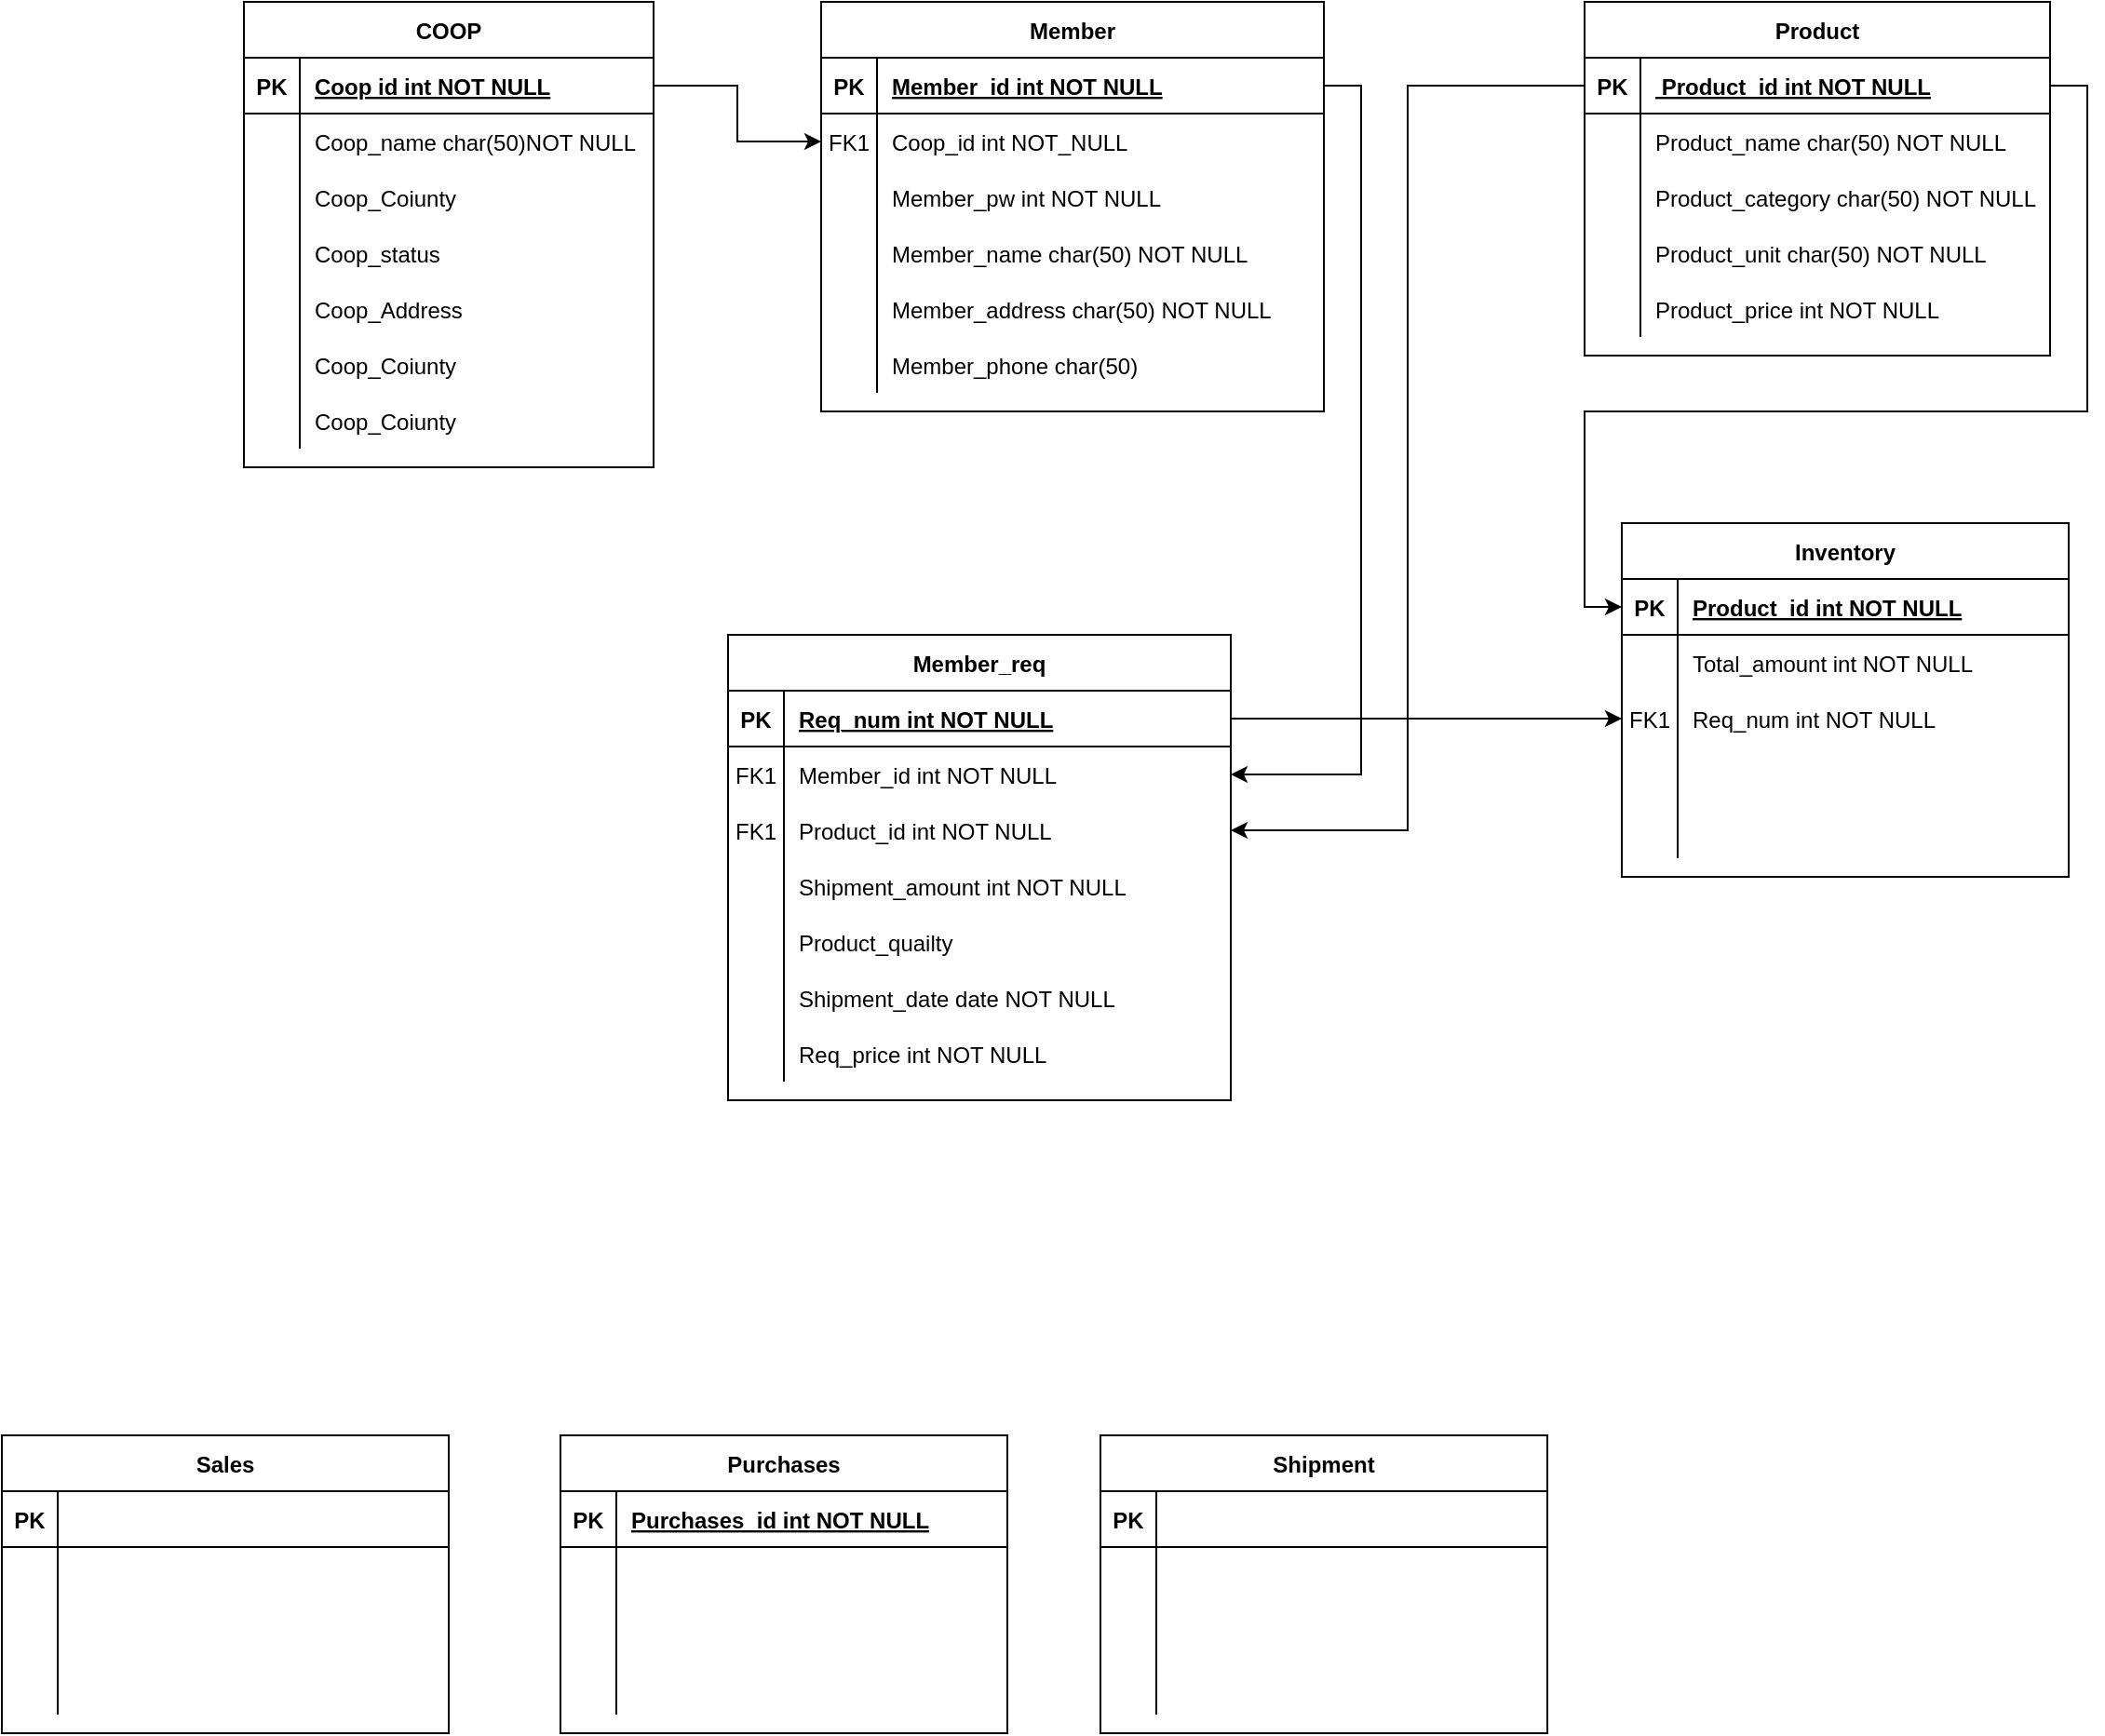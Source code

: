 <mxfile version="20.3.0" type="device"><diagram id="R2lEEEUBdFMjLlhIrx00" name="Page-1"><mxGraphModel dx="1185" dy="721" grid="1" gridSize="10" guides="1" tooltips="1" connect="1" arrows="1" fold="1" page="1" pageScale="1" pageWidth="850" pageHeight="1100" math="0" shadow="0" extFonts="Permanent Marker^https://fonts.googleapis.com/css?family=Permanent+Marker"><root><mxCell id="0"/><mxCell id="1" parent="0"/><mxCell id="HVKT2a--GpugZ_XZdAyl-28" value="COOP" style="shape=table;startSize=30;container=1;collapsible=1;childLayout=tableLayout;fixedRows=1;rowLines=0;fontStyle=1;align=center;resizeLast=1;" parent="1" vertex="1"><mxGeometry x="140" y="20" width="220" height="250" as="geometry"/></mxCell><mxCell id="HVKT2a--GpugZ_XZdAyl-29" value="" style="shape=tableRow;horizontal=0;startSize=0;swimlaneHead=0;swimlaneBody=0;fillColor=none;collapsible=0;dropTarget=0;points=[[0,0.5],[1,0.5]];portConstraint=eastwest;top=0;left=0;right=0;bottom=1;" parent="HVKT2a--GpugZ_XZdAyl-28" vertex="1"><mxGeometry y="30" width="220" height="30" as="geometry"/></mxCell><mxCell id="HVKT2a--GpugZ_XZdAyl-30" value="PK" style="shape=partialRectangle;connectable=0;fillColor=none;top=0;left=0;bottom=0;right=0;fontStyle=1;overflow=hidden;" parent="HVKT2a--GpugZ_XZdAyl-29" vertex="1"><mxGeometry width="30" height="30" as="geometry"><mxRectangle width="30" height="30" as="alternateBounds"/></mxGeometry></mxCell><mxCell id="HVKT2a--GpugZ_XZdAyl-31" value="Coop id int NOT NULL" style="shape=partialRectangle;connectable=0;fillColor=none;top=0;left=0;bottom=0;right=0;align=left;spacingLeft=6;fontStyle=5;overflow=hidden;" parent="HVKT2a--GpugZ_XZdAyl-29" vertex="1"><mxGeometry x="30" width="190" height="30" as="geometry"><mxRectangle width="190" height="30" as="alternateBounds"/></mxGeometry></mxCell><mxCell id="HVKT2a--GpugZ_XZdAyl-32" value="" style="shape=tableRow;horizontal=0;startSize=0;swimlaneHead=0;swimlaneBody=0;fillColor=none;collapsible=0;dropTarget=0;points=[[0,0.5],[1,0.5]];portConstraint=eastwest;top=0;left=0;right=0;bottom=0;" parent="HVKT2a--GpugZ_XZdAyl-28" vertex="1"><mxGeometry y="60" width="220" height="30" as="geometry"/></mxCell><mxCell id="HVKT2a--GpugZ_XZdAyl-33" value="" style="shape=partialRectangle;connectable=0;fillColor=none;top=0;left=0;bottom=0;right=0;editable=1;overflow=hidden;" parent="HVKT2a--GpugZ_XZdAyl-32" vertex="1"><mxGeometry width="30" height="30" as="geometry"><mxRectangle width="30" height="30" as="alternateBounds"/></mxGeometry></mxCell><mxCell id="HVKT2a--GpugZ_XZdAyl-34" value="Coop_name char(50)NOT NULL" style="shape=partialRectangle;connectable=0;fillColor=none;top=0;left=0;bottom=0;right=0;align=left;spacingLeft=6;overflow=hidden;" parent="HVKT2a--GpugZ_XZdAyl-32" vertex="1"><mxGeometry x="30" width="190" height="30" as="geometry"><mxRectangle width="190" height="30" as="alternateBounds"/></mxGeometry></mxCell><mxCell id="Pwv_jOhT5lVCDcxsPLeH-71" value="" style="shape=tableRow;horizontal=0;startSize=0;swimlaneHead=0;swimlaneBody=0;fillColor=none;collapsible=0;dropTarget=0;points=[[0,0.5],[1,0.5]];portConstraint=eastwest;top=0;left=0;right=0;bottom=0;" parent="HVKT2a--GpugZ_XZdAyl-28" vertex="1"><mxGeometry y="90" width="220" height="30" as="geometry"/></mxCell><mxCell id="Pwv_jOhT5lVCDcxsPLeH-72" value="" style="shape=partialRectangle;connectable=0;fillColor=none;top=0;left=0;bottom=0;right=0;editable=1;overflow=hidden;" parent="Pwv_jOhT5lVCDcxsPLeH-71" vertex="1"><mxGeometry width="30" height="30" as="geometry"><mxRectangle width="30" height="30" as="alternateBounds"/></mxGeometry></mxCell><mxCell id="Pwv_jOhT5lVCDcxsPLeH-73" value="Coop_Coiunty" style="shape=partialRectangle;connectable=0;fillColor=none;top=0;left=0;bottom=0;right=0;align=left;spacingLeft=6;overflow=hidden;" parent="Pwv_jOhT5lVCDcxsPLeH-71" vertex="1"><mxGeometry x="30" width="190" height="30" as="geometry"><mxRectangle width="190" height="30" as="alternateBounds"/></mxGeometry></mxCell><mxCell id="Pwv_jOhT5lVCDcxsPLeH-68" value="" style="shape=tableRow;horizontal=0;startSize=0;swimlaneHead=0;swimlaneBody=0;fillColor=none;collapsible=0;dropTarget=0;points=[[0,0.5],[1,0.5]];portConstraint=eastwest;top=0;left=0;right=0;bottom=0;" parent="HVKT2a--GpugZ_XZdAyl-28" vertex="1"><mxGeometry y="120" width="220" height="30" as="geometry"/></mxCell><mxCell id="Pwv_jOhT5lVCDcxsPLeH-69" value="" style="shape=partialRectangle;connectable=0;fillColor=none;top=0;left=0;bottom=0;right=0;editable=1;overflow=hidden;" parent="Pwv_jOhT5lVCDcxsPLeH-68" vertex="1"><mxGeometry width="30" height="30" as="geometry"><mxRectangle width="30" height="30" as="alternateBounds"/></mxGeometry></mxCell><mxCell id="Pwv_jOhT5lVCDcxsPLeH-70" value="Coop_status" style="shape=partialRectangle;connectable=0;fillColor=none;top=0;left=0;bottom=0;right=0;align=left;spacingLeft=6;overflow=hidden;" parent="Pwv_jOhT5lVCDcxsPLeH-68" vertex="1"><mxGeometry x="30" width="190" height="30" as="geometry"><mxRectangle width="190" height="30" as="alternateBounds"/></mxGeometry></mxCell><mxCell id="Pwv_jOhT5lVCDcxsPLeH-65" value="" style="shape=tableRow;horizontal=0;startSize=0;swimlaneHead=0;swimlaneBody=0;fillColor=none;collapsible=0;dropTarget=0;points=[[0,0.5],[1,0.5]];portConstraint=eastwest;top=0;left=0;right=0;bottom=0;" parent="HVKT2a--GpugZ_XZdAyl-28" vertex="1"><mxGeometry y="150" width="220" height="30" as="geometry"/></mxCell><mxCell id="Pwv_jOhT5lVCDcxsPLeH-66" value="" style="shape=partialRectangle;connectable=0;fillColor=none;top=0;left=0;bottom=0;right=0;editable=1;overflow=hidden;" parent="Pwv_jOhT5lVCDcxsPLeH-65" vertex="1"><mxGeometry width="30" height="30" as="geometry"><mxRectangle width="30" height="30" as="alternateBounds"/></mxGeometry></mxCell><mxCell id="Pwv_jOhT5lVCDcxsPLeH-67" value="Coop_Address" style="shape=partialRectangle;connectable=0;fillColor=none;top=0;left=0;bottom=0;right=0;align=left;spacingLeft=6;overflow=hidden;" parent="Pwv_jOhT5lVCDcxsPLeH-65" vertex="1"><mxGeometry x="30" width="190" height="30" as="geometry"><mxRectangle width="190" height="30" as="alternateBounds"/></mxGeometry></mxCell><mxCell id="Pwv_jOhT5lVCDcxsPLeH-62" value="" style="shape=tableRow;horizontal=0;startSize=0;swimlaneHead=0;swimlaneBody=0;fillColor=none;collapsible=0;dropTarget=0;points=[[0,0.5],[1,0.5]];portConstraint=eastwest;top=0;left=0;right=0;bottom=0;" parent="HVKT2a--GpugZ_XZdAyl-28" vertex="1"><mxGeometry y="180" width="220" height="30" as="geometry"/></mxCell><mxCell id="Pwv_jOhT5lVCDcxsPLeH-63" value="" style="shape=partialRectangle;connectable=0;fillColor=none;top=0;left=0;bottom=0;right=0;editable=1;overflow=hidden;" parent="Pwv_jOhT5lVCDcxsPLeH-62" vertex="1"><mxGeometry width="30" height="30" as="geometry"><mxRectangle width="30" height="30" as="alternateBounds"/></mxGeometry></mxCell><mxCell id="Pwv_jOhT5lVCDcxsPLeH-64" value="Coop_Coiunty" style="shape=partialRectangle;connectable=0;fillColor=none;top=0;left=0;bottom=0;right=0;align=left;spacingLeft=6;overflow=hidden;" parent="Pwv_jOhT5lVCDcxsPLeH-62" vertex="1"><mxGeometry x="30" width="190" height="30" as="geometry"><mxRectangle width="190" height="30" as="alternateBounds"/></mxGeometry></mxCell><mxCell id="HVKT2a--GpugZ_XZdAyl-38" value="" style="shape=tableRow;horizontal=0;startSize=0;swimlaneHead=0;swimlaneBody=0;fillColor=none;collapsible=0;dropTarget=0;points=[[0,0.5],[1,0.5]];portConstraint=eastwest;top=0;left=0;right=0;bottom=0;" parent="HVKT2a--GpugZ_XZdAyl-28" vertex="1"><mxGeometry y="210" width="220" height="30" as="geometry"/></mxCell><mxCell id="HVKT2a--GpugZ_XZdAyl-39" value="" style="shape=partialRectangle;connectable=0;fillColor=none;top=0;left=0;bottom=0;right=0;editable=1;overflow=hidden;" parent="HVKT2a--GpugZ_XZdAyl-38" vertex="1"><mxGeometry width="30" height="30" as="geometry"><mxRectangle width="30" height="30" as="alternateBounds"/></mxGeometry></mxCell><mxCell id="HVKT2a--GpugZ_XZdAyl-40" value="Coop_Coiunty" style="shape=partialRectangle;connectable=0;fillColor=none;top=0;left=0;bottom=0;right=0;align=left;spacingLeft=6;overflow=hidden;" parent="HVKT2a--GpugZ_XZdAyl-38" vertex="1"><mxGeometry x="30" width="190" height="30" as="geometry"><mxRectangle width="190" height="30" as="alternateBounds"/></mxGeometry></mxCell><mxCell id="HVKT2a--GpugZ_XZdAyl-91" value="Member" style="shape=table;startSize=30;container=1;collapsible=1;childLayout=tableLayout;fixedRows=1;rowLines=0;fontStyle=1;align=center;resizeLast=1;" parent="1" vertex="1"><mxGeometry x="450" y="20" width="270" height="220.0" as="geometry"/></mxCell><mxCell id="HVKT2a--GpugZ_XZdAyl-92" value="" style="shape=tableRow;horizontal=0;startSize=0;swimlaneHead=0;swimlaneBody=0;fillColor=none;collapsible=0;dropTarget=0;points=[[0,0.5],[1,0.5]];portConstraint=eastwest;top=0;left=0;right=0;bottom=1;" parent="HVKT2a--GpugZ_XZdAyl-91" vertex="1"><mxGeometry y="30" width="270" height="30" as="geometry"/></mxCell><mxCell id="HVKT2a--GpugZ_XZdAyl-93" value="PK" style="shape=partialRectangle;connectable=0;fillColor=none;top=0;left=0;bottom=0;right=0;fontStyle=1;overflow=hidden;" parent="HVKT2a--GpugZ_XZdAyl-92" vertex="1"><mxGeometry width="30" height="30" as="geometry"><mxRectangle width="30" height="30" as="alternateBounds"/></mxGeometry></mxCell><mxCell id="HVKT2a--GpugZ_XZdAyl-94" value="Member_id int NOT NULL" style="shape=partialRectangle;connectable=0;fillColor=none;top=0;left=0;bottom=0;right=0;align=left;spacingLeft=6;fontStyle=5;overflow=hidden;" parent="HVKT2a--GpugZ_XZdAyl-92" vertex="1"><mxGeometry x="30" width="240" height="30" as="geometry"><mxRectangle width="240" height="30" as="alternateBounds"/></mxGeometry></mxCell><mxCell id="HVKT2a--GpugZ_XZdAyl-95" value="" style="shape=tableRow;horizontal=0;startSize=0;swimlaneHead=0;swimlaneBody=0;fillColor=none;collapsible=0;dropTarget=0;points=[[0,0.5],[1,0.5]];portConstraint=eastwest;top=0;left=0;right=0;bottom=0;" parent="HVKT2a--GpugZ_XZdAyl-91" vertex="1"><mxGeometry y="60" width="270" height="30" as="geometry"/></mxCell><mxCell id="HVKT2a--GpugZ_XZdAyl-96" value="FK1" style="shape=partialRectangle;connectable=0;fillColor=none;top=0;left=0;bottom=0;right=0;editable=1;overflow=hidden;" parent="HVKT2a--GpugZ_XZdAyl-95" vertex="1"><mxGeometry width="30" height="30" as="geometry"><mxRectangle width="30" height="30" as="alternateBounds"/></mxGeometry></mxCell><mxCell id="HVKT2a--GpugZ_XZdAyl-97" value="Coop_id int NOT_NULL" style="shape=partialRectangle;connectable=0;fillColor=none;top=0;left=0;bottom=0;right=0;align=left;spacingLeft=6;overflow=hidden;" parent="HVKT2a--GpugZ_XZdAyl-95" vertex="1"><mxGeometry x="30" width="240" height="30" as="geometry"><mxRectangle width="240" height="30" as="alternateBounds"/></mxGeometry></mxCell><mxCell id="HVKT2a--GpugZ_XZdAyl-98" value="" style="shape=tableRow;horizontal=0;startSize=0;swimlaneHead=0;swimlaneBody=0;fillColor=none;collapsible=0;dropTarget=0;points=[[0,0.5],[1,0.5]];portConstraint=eastwest;top=0;left=0;right=0;bottom=0;" parent="HVKT2a--GpugZ_XZdAyl-91" vertex="1"><mxGeometry y="90" width="270" height="30" as="geometry"/></mxCell><mxCell id="HVKT2a--GpugZ_XZdAyl-99" value="" style="shape=partialRectangle;connectable=0;fillColor=none;top=0;left=0;bottom=0;right=0;editable=1;overflow=hidden;" parent="HVKT2a--GpugZ_XZdAyl-98" vertex="1"><mxGeometry width="30" height="30" as="geometry"><mxRectangle width="30" height="30" as="alternateBounds"/></mxGeometry></mxCell><mxCell id="HVKT2a--GpugZ_XZdAyl-100" value="Member_pw int NOT NULL" style="shape=partialRectangle;connectable=0;fillColor=none;top=0;left=0;bottom=0;right=0;align=left;spacingLeft=6;overflow=hidden;" parent="HVKT2a--GpugZ_XZdAyl-98" vertex="1"><mxGeometry x="30" width="240" height="30" as="geometry"><mxRectangle width="240" height="30" as="alternateBounds"/></mxGeometry></mxCell><mxCell id="HVKT2a--GpugZ_XZdAyl-101" value="" style="shape=tableRow;horizontal=0;startSize=0;swimlaneHead=0;swimlaneBody=0;fillColor=none;collapsible=0;dropTarget=0;points=[[0,0.5],[1,0.5]];portConstraint=eastwest;top=0;left=0;right=0;bottom=0;" parent="HVKT2a--GpugZ_XZdAyl-91" vertex="1"><mxGeometry y="120" width="270" height="30" as="geometry"/></mxCell><mxCell id="HVKT2a--GpugZ_XZdAyl-102" value="" style="shape=partialRectangle;connectable=0;fillColor=none;top=0;left=0;bottom=0;right=0;editable=1;overflow=hidden;" parent="HVKT2a--GpugZ_XZdAyl-101" vertex="1"><mxGeometry width="30" height="30" as="geometry"><mxRectangle width="30" height="30" as="alternateBounds"/></mxGeometry></mxCell><mxCell id="HVKT2a--GpugZ_XZdAyl-103" value="Member_name char(50) NOT NULL" style="shape=partialRectangle;connectable=0;fillColor=none;top=0;left=0;bottom=0;right=0;align=left;spacingLeft=6;overflow=hidden;" parent="HVKT2a--GpugZ_XZdAyl-101" vertex="1"><mxGeometry x="30" width="240" height="30" as="geometry"><mxRectangle width="240" height="30" as="alternateBounds"/></mxGeometry></mxCell><mxCell id="vwt5dpVAM3DhuRamdAih-31" value="" style="shape=tableRow;horizontal=0;startSize=0;swimlaneHead=0;swimlaneBody=0;fillColor=none;collapsible=0;dropTarget=0;points=[[0,0.5],[1,0.5]];portConstraint=eastwest;top=0;left=0;right=0;bottom=0;" vertex="1" parent="HVKT2a--GpugZ_XZdAyl-91"><mxGeometry y="150" width="270" height="30" as="geometry"/></mxCell><mxCell id="vwt5dpVAM3DhuRamdAih-32" value="" style="shape=partialRectangle;connectable=0;fillColor=none;top=0;left=0;bottom=0;right=0;editable=1;overflow=hidden;" vertex="1" parent="vwt5dpVAM3DhuRamdAih-31"><mxGeometry width="30" height="30" as="geometry"><mxRectangle width="30" height="30" as="alternateBounds"/></mxGeometry></mxCell><mxCell id="vwt5dpVAM3DhuRamdAih-33" value="Member_address char(50) NOT NULL" style="shape=partialRectangle;connectable=0;fillColor=none;top=0;left=0;bottom=0;right=0;align=left;spacingLeft=6;overflow=hidden;" vertex="1" parent="vwt5dpVAM3DhuRamdAih-31"><mxGeometry x="30" width="240" height="30" as="geometry"><mxRectangle width="240" height="30" as="alternateBounds"/></mxGeometry></mxCell><mxCell id="vwt5dpVAM3DhuRamdAih-34" value="" style="shape=tableRow;horizontal=0;startSize=0;swimlaneHead=0;swimlaneBody=0;fillColor=none;collapsible=0;dropTarget=0;points=[[0,0.5],[1,0.5]];portConstraint=eastwest;top=0;left=0;right=0;bottom=0;" vertex="1" parent="HVKT2a--GpugZ_XZdAyl-91"><mxGeometry y="180" width="270" height="30" as="geometry"/></mxCell><mxCell id="vwt5dpVAM3DhuRamdAih-35" value="" style="shape=partialRectangle;connectable=0;fillColor=none;top=0;left=0;bottom=0;right=0;editable=1;overflow=hidden;" vertex="1" parent="vwt5dpVAM3DhuRamdAih-34"><mxGeometry width="30" height="30" as="geometry"><mxRectangle width="30" height="30" as="alternateBounds"/></mxGeometry></mxCell><mxCell id="vwt5dpVAM3DhuRamdAih-36" value="Member_phone char(50)" style="shape=partialRectangle;connectable=0;fillColor=none;top=0;left=0;bottom=0;right=0;align=left;spacingLeft=6;overflow=hidden;" vertex="1" parent="vwt5dpVAM3DhuRamdAih-34"><mxGeometry x="30" width="240" height="30" as="geometry"><mxRectangle width="240" height="30" as="alternateBounds"/></mxGeometry></mxCell><mxCell id="HVKT2a--GpugZ_XZdAyl-109" value="Inventory" style="shape=table;startSize=30;container=1;collapsible=1;childLayout=tableLayout;fixedRows=1;rowLines=0;fontStyle=1;align=center;resizeLast=1;" parent="1" vertex="1"><mxGeometry x="880" y="300" width="240" height="190" as="geometry"/></mxCell><mxCell id="HVKT2a--GpugZ_XZdAyl-110" value="" style="shape=tableRow;horizontal=0;startSize=0;swimlaneHead=0;swimlaneBody=0;fillColor=none;collapsible=0;dropTarget=0;points=[[0,0.5],[1,0.5]];portConstraint=eastwest;top=0;left=0;right=0;bottom=1;" parent="HVKT2a--GpugZ_XZdAyl-109" vertex="1"><mxGeometry y="30" width="240" height="30" as="geometry"/></mxCell><mxCell id="HVKT2a--GpugZ_XZdAyl-111" value="PK" style="shape=partialRectangle;connectable=0;fillColor=none;top=0;left=0;bottom=0;right=0;fontStyle=1;overflow=hidden;" parent="HVKT2a--GpugZ_XZdAyl-110" vertex="1"><mxGeometry width="30" height="30" as="geometry"><mxRectangle width="30" height="30" as="alternateBounds"/></mxGeometry></mxCell><mxCell id="HVKT2a--GpugZ_XZdAyl-112" value="Product_id int NOT NULL" style="shape=partialRectangle;connectable=0;fillColor=none;top=0;left=0;bottom=0;right=0;align=left;spacingLeft=6;fontStyle=5;overflow=hidden;" parent="HVKT2a--GpugZ_XZdAyl-110" vertex="1"><mxGeometry x="30" width="210" height="30" as="geometry"><mxRectangle width="210" height="30" as="alternateBounds"/></mxGeometry></mxCell><mxCell id="HVKT2a--GpugZ_XZdAyl-116" value="" style="shape=tableRow;horizontal=0;startSize=0;swimlaneHead=0;swimlaneBody=0;fillColor=none;collapsible=0;dropTarget=0;points=[[0,0.5],[1,0.5]];portConstraint=eastwest;top=0;left=0;right=0;bottom=0;" parent="HVKT2a--GpugZ_XZdAyl-109" vertex="1"><mxGeometry y="60" width="240" height="30" as="geometry"/></mxCell><mxCell id="HVKT2a--GpugZ_XZdAyl-117" value="" style="shape=partialRectangle;connectable=0;fillColor=none;top=0;left=0;bottom=0;right=0;editable=1;overflow=hidden;" parent="HVKT2a--GpugZ_XZdAyl-116" vertex="1"><mxGeometry width="30" height="30" as="geometry"><mxRectangle width="30" height="30" as="alternateBounds"/></mxGeometry></mxCell><mxCell id="HVKT2a--GpugZ_XZdAyl-118" value="Total_amount int NOT NULL" style="shape=partialRectangle;connectable=0;fillColor=none;top=0;left=0;bottom=0;right=0;align=left;spacingLeft=6;overflow=hidden;" parent="HVKT2a--GpugZ_XZdAyl-116" vertex="1"><mxGeometry x="30" width="210" height="30" as="geometry"><mxRectangle width="210" height="30" as="alternateBounds"/></mxGeometry></mxCell><mxCell id="HVKT2a--GpugZ_XZdAyl-141" value="" style="shape=tableRow;horizontal=0;startSize=0;swimlaneHead=0;swimlaneBody=0;fillColor=none;collapsible=0;dropTarget=0;points=[[0,0.5],[1,0.5]];portConstraint=eastwest;top=0;left=0;right=0;bottom=0;" parent="HVKT2a--GpugZ_XZdAyl-109" vertex="1"><mxGeometry y="90" width="240" height="30" as="geometry"/></mxCell><mxCell id="HVKT2a--GpugZ_XZdAyl-142" value="FK1" style="shape=partialRectangle;connectable=0;fillColor=none;top=0;left=0;bottom=0;right=0;editable=1;overflow=hidden;" parent="HVKT2a--GpugZ_XZdAyl-141" vertex="1"><mxGeometry width="30" height="30" as="geometry"><mxRectangle width="30" height="30" as="alternateBounds"/></mxGeometry></mxCell><mxCell id="HVKT2a--GpugZ_XZdAyl-143" value="Req_num int NOT NULL" style="shape=partialRectangle;connectable=0;fillColor=none;top=0;left=0;bottom=0;right=0;align=left;spacingLeft=6;overflow=hidden;" parent="HVKT2a--GpugZ_XZdAyl-141" vertex="1"><mxGeometry x="30" width="210" height="30" as="geometry"><mxRectangle width="210" height="30" as="alternateBounds"/></mxGeometry></mxCell><mxCell id="vwt5dpVAM3DhuRamdAih-3" value="" style="shape=tableRow;horizontal=0;startSize=0;swimlaneHead=0;swimlaneBody=0;fillColor=none;collapsible=0;dropTarget=0;points=[[0,0.5],[1,0.5]];portConstraint=eastwest;top=0;left=0;right=0;bottom=0;" vertex="1" parent="HVKT2a--GpugZ_XZdAyl-109"><mxGeometry y="120" width="240" height="30" as="geometry"/></mxCell><mxCell id="vwt5dpVAM3DhuRamdAih-4" value="" style="shape=partialRectangle;connectable=0;fillColor=none;top=0;left=0;bottom=0;right=0;editable=1;overflow=hidden;" vertex="1" parent="vwt5dpVAM3DhuRamdAih-3"><mxGeometry width="30" height="30" as="geometry"><mxRectangle width="30" height="30" as="alternateBounds"/></mxGeometry></mxCell><mxCell id="vwt5dpVAM3DhuRamdAih-5" value="" style="shape=partialRectangle;connectable=0;fillColor=none;top=0;left=0;bottom=0;right=0;align=left;spacingLeft=6;overflow=hidden;" vertex="1" parent="vwt5dpVAM3DhuRamdAih-3"><mxGeometry x="30" width="210" height="30" as="geometry"><mxRectangle width="210" height="30" as="alternateBounds"/></mxGeometry></mxCell><mxCell id="vwt5dpVAM3DhuRamdAih-6" value="" style="shape=tableRow;horizontal=0;startSize=0;swimlaneHead=0;swimlaneBody=0;fillColor=none;collapsible=0;dropTarget=0;points=[[0,0.5],[1,0.5]];portConstraint=eastwest;top=0;left=0;right=0;bottom=0;" vertex="1" parent="HVKT2a--GpugZ_XZdAyl-109"><mxGeometry y="150" width="240" height="30" as="geometry"/></mxCell><mxCell id="vwt5dpVAM3DhuRamdAih-7" value="" style="shape=partialRectangle;connectable=0;fillColor=none;top=0;left=0;bottom=0;right=0;editable=1;overflow=hidden;" vertex="1" parent="vwt5dpVAM3DhuRamdAih-6"><mxGeometry width="30" height="30" as="geometry"><mxRectangle width="30" height="30" as="alternateBounds"/></mxGeometry></mxCell><mxCell id="vwt5dpVAM3DhuRamdAih-8" value="" style="shape=partialRectangle;connectable=0;fillColor=none;top=0;left=0;bottom=0;right=0;align=left;spacingLeft=6;overflow=hidden;" vertex="1" parent="vwt5dpVAM3DhuRamdAih-6"><mxGeometry x="30" width="210" height="30" as="geometry"><mxRectangle width="210" height="30" as="alternateBounds"/></mxGeometry></mxCell><mxCell id="Pwv_jOhT5lVCDcxsPLeH-1" value="Product" style="shape=table;startSize=30;container=1;collapsible=1;childLayout=tableLayout;fixedRows=1;rowLines=0;fontStyle=1;align=center;resizeLast=1;" parent="1" vertex="1"><mxGeometry x="860" y="20" width="250" height="190" as="geometry"><mxRectangle x="820" y="20" width="70" height="30" as="alternateBounds"/></mxGeometry></mxCell><mxCell id="Pwv_jOhT5lVCDcxsPLeH-2" value="" style="shape=tableRow;horizontal=0;startSize=0;swimlaneHead=0;swimlaneBody=0;fillColor=none;collapsible=0;dropTarget=0;points=[[0,0.5],[1,0.5]];portConstraint=eastwest;top=0;left=0;right=0;bottom=1;" parent="Pwv_jOhT5lVCDcxsPLeH-1" vertex="1"><mxGeometry y="30" width="250" height="30" as="geometry"/></mxCell><mxCell id="Pwv_jOhT5lVCDcxsPLeH-3" value="PK" style="shape=partialRectangle;connectable=0;fillColor=none;top=0;left=0;bottom=0;right=0;fontStyle=1;overflow=hidden;" parent="Pwv_jOhT5lVCDcxsPLeH-2" vertex="1"><mxGeometry width="30" height="30" as="geometry"><mxRectangle width="30" height="30" as="alternateBounds"/></mxGeometry></mxCell><mxCell id="Pwv_jOhT5lVCDcxsPLeH-4" value=" Product_id int NOT NULL" style="shape=partialRectangle;connectable=0;fillColor=none;top=0;left=0;bottom=0;right=0;align=left;spacingLeft=6;fontStyle=5;overflow=hidden;" parent="Pwv_jOhT5lVCDcxsPLeH-2" vertex="1"><mxGeometry x="30" width="220" height="30" as="geometry"><mxRectangle width="220" height="30" as="alternateBounds"/></mxGeometry></mxCell><mxCell id="Pwv_jOhT5lVCDcxsPLeH-5" value="" style="shape=tableRow;horizontal=0;startSize=0;swimlaneHead=0;swimlaneBody=0;fillColor=none;collapsible=0;dropTarget=0;points=[[0,0.5],[1,0.5]];portConstraint=eastwest;top=0;left=0;right=0;bottom=0;" parent="Pwv_jOhT5lVCDcxsPLeH-1" vertex="1"><mxGeometry y="60" width="250" height="30" as="geometry"/></mxCell><mxCell id="Pwv_jOhT5lVCDcxsPLeH-6" value="" style="shape=partialRectangle;connectable=0;fillColor=none;top=0;left=0;bottom=0;right=0;editable=1;overflow=hidden;" parent="Pwv_jOhT5lVCDcxsPLeH-5" vertex="1"><mxGeometry width="30" height="30" as="geometry"><mxRectangle width="30" height="30" as="alternateBounds"/></mxGeometry></mxCell><mxCell id="Pwv_jOhT5lVCDcxsPLeH-7" value="Product_name char(50) NOT NULL" style="shape=partialRectangle;connectable=0;fillColor=none;top=0;left=0;bottom=0;right=0;align=left;spacingLeft=6;overflow=hidden;" parent="Pwv_jOhT5lVCDcxsPLeH-5" vertex="1"><mxGeometry x="30" width="220" height="30" as="geometry"><mxRectangle width="220" height="30" as="alternateBounds"/></mxGeometry></mxCell><mxCell id="Pwv_jOhT5lVCDcxsPLeH-8" value="" style="shape=tableRow;horizontal=0;startSize=0;swimlaneHead=0;swimlaneBody=0;fillColor=none;collapsible=0;dropTarget=0;points=[[0,0.5],[1,0.5]];portConstraint=eastwest;top=0;left=0;right=0;bottom=0;" parent="Pwv_jOhT5lVCDcxsPLeH-1" vertex="1"><mxGeometry y="90" width="250" height="30" as="geometry"/></mxCell><mxCell id="Pwv_jOhT5lVCDcxsPLeH-9" value="" style="shape=partialRectangle;connectable=0;fillColor=none;top=0;left=0;bottom=0;right=0;editable=1;overflow=hidden;" parent="Pwv_jOhT5lVCDcxsPLeH-8" vertex="1"><mxGeometry width="30" height="30" as="geometry"><mxRectangle width="30" height="30" as="alternateBounds"/></mxGeometry></mxCell><mxCell id="Pwv_jOhT5lVCDcxsPLeH-10" value="Product_category char(50) NOT NULL" style="shape=partialRectangle;connectable=0;fillColor=none;top=0;left=0;bottom=0;right=0;align=left;spacingLeft=6;overflow=hidden;" parent="Pwv_jOhT5lVCDcxsPLeH-8" vertex="1"><mxGeometry x="30" width="220" height="30" as="geometry"><mxRectangle width="220" height="30" as="alternateBounds"/></mxGeometry></mxCell><mxCell id="Pwv_jOhT5lVCDcxsPLeH-11" value="" style="shape=tableRow;horizontal=0;startSize=0;swimlaneHead=0;swimlaneBody=0;fillColor=none;collapsible=0;dropTarget=0;points=[[0,0.5],[1,0.5]];portConstraint=eastwest;top=0;left=0;right=0;bottom=0;" parent="Pwv_jOhT5lVCDcxsPLeH-1" vertex="1"><mxGeometry y="120" width="250" height="30" as="geometry"/></mxCell><mxCell id="Pwv_jOhT5lVCDcxsPLeH-12" value="" style="shape=partialRectangle;connectable=0;fillColor=none;top=0;left=0;bottom=0;right=0;editable=1;overflow=hidden;" parent="Pwv_jOhT5lVCDcxsPLeH-11" vertex="1"><mxGeometry width="30" height="30" as="geometry"><mxRectangle width="30" height="30" as="alternateBounds"/></mxGeometry></mxCell><mxCell id="Pwv_jOhT5lVCDcxsPLeH-13" value="Product_unit char(50) NOT NULL" style="shape=partialRectangle;connectable=0;fillColor=none;top=0;left=0;bottom=0;right=0;align=left;spacingLeft=6;overflow=hidden;" parent="Pwv_jOhT5lVCDcxsPLeH-11" vertex="1"><mxGeometry x="30" width="220" height="30" as="geometry"><mxRectangle width="220" height="30" as="alternateBounds"/></mxGeometry></mxCell><mxCell id="vwt5dpVAM3DhuRamdAih-111" value="" style="shape=tableRow;horizontal=0;startSize=0;swimlaneHead=0;swimlaneBody=0;fillColor=none;collapsible=0;dropTarget=0;points=[[0,0.5],[1,0.5]];portConstraint=eastwest;top=0;left=0;right=0;bottom=0;" vertex="1" parent="Pwv_jOhT5lVCDcxsPLeH-1"><mxGeometry y="150" width="250" height="30" as="geometry"/></mxCell><mxCell id="vwt5dpVAM3DhuRamdAih-112" value="" style="shape=partialRectangle;connectable=0;fillColor=none;top=0;left=0;bottom=0;right=0;editable=1;overflow=hidden;" vertex="1" parent="vwt5dpVAM3DhuRamdAih-111"><mxGeometry width="30" height="30" as="geometry"><mxRectangle width="30" height="30" as="alternateBounds"/></mxGeometry></mxCell><mxCell id="vwt5dpVAM3DhuRamdAih-113" value="Product_price int NOT NULL" style="shape=partialRectangle;connectable=0;fillColor=none;top=0;left=0;bottom=0;right=0;align=left;spacingLeft=6;overflow=hidden;" vertex="1" parent="vwt5dpVAM3DhuRamdAih-111"><mxGeometry x="30" width="220" height="30" as="geometry"><mxRectangle width="220" height="30" as="alternateBounds"/></mxGeometry></mxCell><mxCell id="Pwv_jOhT5lVCDcxsPLeH-21" value="Sales" style="shape=table;startSize=30;container=1;collapsible=1;childLayout=tableLayout;fixedRows=1;rowLines=0;fontStyle=1;align=center;resizeLast=1;" parent="1" vertex="1"><mxGeometry x="10" y="790" width="240" height="160" as="geometry"/></mxCell><mxCell id="Pwv_jOhT5lVCDcxsPLeH-22" value="" style="shape=tableRow;horizontal=0;startSize=0;swimlaneHead=0;swimlaneBody=0;fillColor=none;collapsible=0;dropTarget=0;points=[[0,0.5],[1,0.5]];portConstraint=eastwest;top=0;left=0;right=0;bottom=1;" parent="Pwv_jOhT5lVCDcxsPLeH-21" vertex="1"><mxGeometry y="30" width="240" height="30" as="geometry"/></mxCell><mxCell id="Pwv_jOhT5lVCDcxsPLeH-23" value="PK" style="shape=partialRectangle;connectable=0;fillColor=none;top=0;left=0;bottom=0;right=0;fontStyle=1;overflow=hidden;" parent="Pwv_jOhT5lVCDcxsPLeH-22" vertex="1"><mxGeometry width="30" height="30" as="geometry"><mxRectangle width="30" height="30" as="alternateBounds"/></mxGeometry></mxCell><mxCell id="Pwv_jOhT5lVCDcxsPLeH-24" value="" style="shape=partialRectangle;connectable=0;fillColor=none;top=0;left=0;bottom=0;right=0;align=left;spacingLeft=6;fontStyle=5;overflow=hidden;" parent="Pwv_jOhT5lVCDcxsPLeH-22" vertex="1"><mxGeometry x="30" width="210" height="30" as="geometry"><mxRectangle width="210" height="30" as="alternateBounds"/></mxGeometry></mxCell><mxCell id="Pwv_jOhT5lVCDcxsPLeH-25" value="" style="shape=tableRow;horizontal=0;startSize=0;swimlaneHead=0;swimlaneBody=0;fillColor=none;collapsible=0;dropTarget=0;points=[[0,0.5],[1,0.5]];portConstraint=eastwest;top=0;left=0;right=0;bottom=0;" parent="Pwv_jOhT5lVCDcxsPLeH-21" vertex="1"><mxGeometry y="60" width="240" height="30" as="geometry"/></mxCell><mxCell id="Pwv_jOhT5lVCDcxsPLeH-26" value="" style="shape=partialRectangle;connectable=0;fillColor=none;top=0;left=0;bottom=0;right=0;editable=1;overflow=hidden;" parent="Pwv_jOhT5lVCDcxsPLeH-25" vertex="1"><mxGeometry width="30" height="30" as="geometry"><mxRectangle width="30" height="30" as="alternateBounds"/></mxGeometry></mxCell><mxCell id="Pwv_jOhT5lVCDcxsPLeH-27" value="" style="shape=partialRectangle;connectable=0;fillColor=none;top=0;left=0;bottom=0;right=0;align=left;spacingLeft=6;overflow=hidden;" parent="Pwv_jOhT5lVCDcxsPLeH-25" vertex="1"><mxGeometry x="30" width="210" height="30" as="geometry"><mxRectangle width="210" height="30" as="alternateBounds"/></mxGeometry></mxCell><mxCell id="Pwv_jOhT5lVCDcxsPLeH-28" value="" style="shape=tableRow;horizontal=0;startSize=0;swimlaneHead=0;swimlaneBody=0;fillColor=none;collapsible=0;dropTarget=0;points=[[0,0.5],[1,0.5]];portConstraint=eastwest;top=0;left=0;right=0;bottom=0;" parent="Pwv_jOhT5lVCDcxsPLeH-21" vertex="1"><mxGeometry y="90" width="240" height="30" as="geometry"/></mxCell><mxCell id="Pwv_jOhT5lVCDcxsPLeH-29" value="" style="shape=partialRectangle;connectable=0;fillColor=none;top=0;left=0;bottom=0;right=0;editable=1;overflow=hidden;" parent="Pwv_jOhT5lVCDcxsPLeH-28" vertex="1"><mxGeometry width="30" height="30" as="geometry"><mxRectangle width="30" height="30" as="alternateBounds"/></mxGeometry></mxCell><mxCell id="Pwv_jOhT5lVCDcxsPLeH-30" value="" style="shape=partialRectangle;connectable=0;fillColor=none;top=0;left=0;bottom=0;right=0;align=left;spacingLeft=6;overflow=hidden;" parent="Pwv_jOhT5lVCDcxsPLeH-28" vertex="1"><mxGeometry x="30" width="210" height="30" as="geometry"><mxRectangle width="210" height="30" as="alternateBounds"/></mxGeometry></mxCell><mxCell id="Pwv_jOhT5lVCDcxsPLeH-31" value="" style="shape=tableRow;horizontal=0;startSize=0;swimlaneHead=0;swimlaneBody=0;fillColor=none;collapsible=0;dropTarget=0;points=[[0,0.5],[1,0.5]];portConstraint=eastwest;top=0;left=0;right=0;bottom=0;" parent="Pwv_jOhT5lVCDcxsPLeH-21" vertex="1"><mxGeometry y="120" width="240" height="30" as="geometry"/></mxCell><mxCell id="Pwv_jOhT5lVCDcxsPLeH-32" value="" style="shape=partialRectangle;connectable=0;fillColor=none;top=0;left=0;bottom=0;right=0;editable=1;overflow=hidden;" parent="Pwv_jOhT5lVCDcxsPLeH-31" vertex="1"><mxGeometry width="30" height="30" as="geometry"><mxRectangle width="30" height="30" as="alternateBounds"/></mxGeometry></mxCell><mxCell id="Pwv_jOhT5lVCDcxsPLeH-33" value="" style="shape=partialRectangle;connectable=0;fillColor=none;top=0;left=0;bottom=0;right=0;align=left;spacingLeft=6;overflow=hidden;" parent="Pwv_jOhT5lVCDcxsPLeH-31" vertex="1"><mxGeometry x="30" width="210" height="30" as="geometry"><mxRectangle width="210" height="30" as="alternateBounds"/></mxGeometry></mxCell><mxCell id="Pwv_jOhT5lVCDcxsPLeH-34" value="Purchases" style="shape=table;startSize=30;container=1;collapsible=1;childLayout=tableLayout;fixedRows=1;rowLines=0;fontStyle=1;align=center;resizeLast=1;" parent="1" vertex="1"><mxGeometry x="310" y="790" width="240" height="160" as="geometry"/></mxCell><mxCell id="Pwv_jOhT5lVCDcxsPLeH-35" value="" style="shape=tableRow;horizontal=0;startSize=0;swimlaneHead=0;swimlaneBody=0;fillColor=none;collapsible=0;dropTarget=0;points=[[0,0.5],[1,0.5]];portConstraint=eastwest;top=0;left=0;right=0;bottom=1;" parent="Pwv_jOhT5lVCDcxsPLeH-34" vertex="1"><mxGeometry y="30" width="240" height="30" as="geometry"/></mxCell><mxCell id="Pwv_jOhT5lVCDcxsPLeH-36" value="PK" style="shape=partialRectangle;connectable=0;fillColor=none;top=0;left=0;bottom=0;right=0;fontStyle=1;overflow=hidden;" parent="Pwv_jOhT5lVCDcxsPLeH-35" vertex="1"><mxGeometry width="30" height="30" as="geometry"><mxRectangle width="30" height="30" as="alternateBounds"/></mxGeometry></mxCell><mxCell id="Pwv_jOhT5lVCDcxsPLeH-37" value="Purchases_id int NOT NULL" style="shape=partialRectangle;connectable=0;fillColor=none;top=0;left=0;bottom=0;right=0;align=left;spacingLeft=6;fontStyle=5;overflow=hidden;" parent="Pwv_jOhT5lVCDcxsPLeH-35" vertex="1"><mxGeometry x="30" width="210" height="30" as="geometry"><mxRectangle width="210" height="30" as="alternateBounds"/></mxGeometry></mxCell><mxCell id="Pwv_jOhT5lVCDcxsPLeH-38" value="" style="shape=tableRow;horizontal=0;startSize=0;swimlaneHead=0;swimlaneBody=0;fillColor=none;collapsible=0;dropTarget=0;points=[[0,0.5],[1,0.5]];portConstraint=eastwest;top=0;left=0;right=0;bottom=0;" parent="Pwv_jOhT5lVCDcxsPLeH-34" vertex="1"><mxGeometry y="60" width="240" height="30" as="geometry"/></mxCell><mxCell id="Pwv_jOhT5lVCDcxsPLeH-39" value="" style="shape=partialRectangle;connectable=0;fillColor=none;top=0;left=0;bottom=0;right=0;editable=1;overflow=hidden;" parent="Pwv_jOhT5lVCDcxsPLeH-38" vertex="1"><mxGeometry width="30" height="30" as="geometry"><mxRectangle width="30" height="30" as="alternateBounds"/></mxGeometry></mxCell><mxCell id="Pwv_jOhT5lVCDcxsPLeH-40" value="" style="shape=partialRectangle;connectable=0;fillColor=none;top=0;left=0;bottom=0;right=0;align=left;spacingLeft=6;overflow=hidden;" parent="Pwv_jOhT5lVCDcxsPLeH-38" vertex="1"><mxGeometry x="30" width="210" height="30" as="geometry"><mxRectangle width="210" height="30" as="alternateBounds"/></mxGeometry></mxCell><mxCell id="Pwv_jOhT5lVCDcxsPLeH-41" value="" style="shape=tableRow;horizontal=0;startSize=0;swimlaneHead=0;swimlaneBody=0;fillColor=none;collapsible=0;dropTarget=0;points=[[0,0.5],[1,0.5]];portConstraint=eastwest;top=0;left=0;right=0;bottom=0;" parent="Pwv_jOhT5lVCDcxsPLeH-34" vertex="1"><mxGeometry y="90" width="240" height="30" as="geometry"/></mxCell><mxCell id="Pwv_jOhT5lVCDcxsPLeH-42" value="" style="shape=partialRectangle;connectable=0;fillColor=none;top=0;left=0;bottom=0;right=0;editable=1;overflow=hidden;" parent="Pwv_jOhT5lVCDcxsPLeH-41" vertex="1"><mxGeometry width="30" height="30" as="geometry"><mxRectangle width="30" height="30" as="alternateBounds"/></mxGeometry></mxCell><mxCell id="Pwv_jOhT5lVCDcxsPLeH-43" value="" style="shape=partialRectangle;connectable=0;fillColor=none;top=0;left=0;bottom=0;right=0;align=left;spacingLeft=6;overflow=hidden;" parent="Pwv_jOhT5lVCDcxsPLeH-41" vertex="1"><mxGeometry x="30" width="210" height="30" as="geometry"><mxRectangle width="210" height="30" as="alternateBounds"/></mxGeometry></mxCell><mxCell id="Pwv_jOhT5lVCDcxsPLeH-44" value="" style="shape=tableRow;horizontal=0;startSize=0;swimlaneHead=0;swimlaneBody=0;fillColor=none;collapsible=0;dropTarget=0;points=[[0,0.5],[1,0.5]];portConstraint=eastwest;top=0;left=0;right=0;bottom=0;" parent="Pwv_jOhT5lVCDcxsPLeH-34" vertex="1"><mxGeometry y="120" width="240" height="30" as="geometry"/></mxCell><mxCell id="Pwv_jOhT5lVCDcxsPLeH-45" value="" style="shape=partialRectangle;connectable=0;fillColor=none;top=0;left=0;bottom=0;right=0;editable=1;overflow=hidden;" parent="Pwv_jOhT5lVCDcxsPLeH-44" vertex="1"><mxGeometry width="30" height="30" as="geometry"><mxRectangle width="30" height="30" as="alternateBounds"/></mxGeometry></mxCell><mxCell id="Pwv_jOhT5lVCDcxsPLeH-46" value="" style="shape=partialRectangle;connectable=0;fillColor=none;top=0;left=0;bottom=0;right=0;align=left;spacingLeft=6;overflow=hidden;" parent="Pwv_jOhT5lVCDcxsPLeH-44" vertex="1"><mxGeometry x="30" width="210" height="30" as="geometry"><mxRectangle width="210" height="30" as="alternateBounds"/></mxGeometry></mxCell><mxCell id="vwt5dpVAM3DhuRamdAih-17" value="Shipment" style="shape=table;startSize=30;container=1;collapsible=1;childLayout=tableLayout;fixedRows=1;rowLines=0;fontStyle=1;align=center;resizeLast=1;" vertex="1" parent="1"><mxGeometry x="600" y="790" width="240" height="160" as="geometry"/></mxCell><mxCell id="vwt5dpVAM3DhuRamdAih-18" value="" style="shape=tableRow;horizontal=0;startSize=0;swimlaneHead=0;swimlaneBody=0;fillColor=none;collapsible=0;dropTarget=0;points=[[0,0.5],[1,0.5]];portConstraint=eastwest;top=0;left=0;right=0;bottom=1;" vertex="1" parent="vwt5dpVAM3DhuRamdAih-17"><mxGeometry y="30" width="240" height="30" as="geometry"/></mxCell><mxCell id="vwt5dpVAM3DhuRamdAih-19" value="PK" style="shape=partialRectangle;connectable=0;fillColor=none;top=0;left=0;bottom=0;right=0;fontStyle=1;overflow=hidden;" vertex="1" parent="vwt5dpVAM3DhuRamdAih-18"><mxGeometry width="30" height="30" as="geometry"><mxRectangle width="30" height="30" as="alternateBounds"/></mxGeometry></mxCell><mxCell id="vwt5dpVAM3DhuRamdAih-20" value="" style="shape=partialRectangle;connectable=0;fillColor=none;top=0;left=0;bottom=0;right=0;align=left;spacingLeft=6;fontStyle=5;overflow=hidden;" vertex="1" parent="vwt5dpVAM3DhuRamdAih-18"><mxGeometry x="30" width="210" height="30" as="geometry"><mxRectangle width="210" height="30" as="alternateBounds"/></mxGeometry></mxCell><mxCell id="vwt5dpVAM3DhuRamdAih-21" value="" style="shape=tableRow;horizontal=0;startSize=0;swimlaneHead=0;swimlaneBody=0;fillColor=none;collapsible=0;dropTarget=0;points=[[0,0.5],[1,0.5]];portConstraint=eastwest;top=0;left=0;right=0;bottom=0;" vertex="1" parent="vwt5dpVAM3DhuRamdAih-17"><mxGeometry y="60" width="240" height="30" as="geometry"/></mxCell><mxCell id="vwt5dpVAM3DhuRamdAih-22" value="" style="shape=partialRectangle;connectable=0;fillColor=none;top=0;left=0;bottom=0;right=0;editable=1;overflow=hidden;" vertex="1" parent="vwt5dpVAM3DhuRamdAih-21"><mxGeometry width="30" height="30" as="geometry"><mxRectangle width="30" height="30" as="alternateBounds"/></mxGeometry></mxCell><mxCell id="vwt5dpVAM3DhuRamdAih-23" value="" style="shape=partialRectangle;connectable=0;fillColor=none;top=0;left=0;bottom=0;right=0;align=left;spacingLeft=6;overflow=hidden;" vertex="1" parent="vwt5dpVAM3DhuRamdAih-21"><mxGeometry x="30" width="210" height="30" as="geometry"><mxRectangle width="210" height="30" as="alternateBounds"/></mxGeometry></mxCell><mxCell id="vwt5dpVAM3DhuRamdAih-24" value="" style="shape=tableRow;horizontal=0;startSize=0;swimlaneHead=0;swimlaneBody=0;fillColor=none;collapsible=0;dropTarget=0;points=[[0,0.5],[1,0.5]];portConstraint=eastwest;top=0;left=0;right=0;bottom=0;" vertex="1" parent="vwt5dpVAM3DhuRamdAih-17"><mxGeometry y="90" width="240" height="30" as="geometry"/></mxCell><mxCell id="vwt5dpVAM3DhuRamdAih-25" value="" style="shape=partialRectangle;connectable=0;fillColor=none;top=0;left=0;bottom=0;right=0;editable=1;overflow=hidden;" vertex="1" parent="vwt5dpVAM3DhuRamdAih-24"><mxGeometry width="30" height="30" as="geometry"><mxRectangle width="30" height="30" as="alternateBounds"/></mxGeometry></mxCell><mxCell id="vwt5dpVAM3DhuRamdAih-26" value="" style="shape=partialRectangle;connectable=0;fillColor=none;top=0;left=0;bottom=0;right=0;align=left;spacingLeft=6;overflow=hidden;" vertex="1" parent="vwt5dpVAM3DhuRamdAih-24"><mxGeometry x="30" width="210" height="30" as="geometry"><mxRectangle width="210" height="30" as="alternateBounds"/></mxGeometry></mxCell><mxCell id="vwt5dpVAM3DhuRamdAih-27" value="" style="shape=tableRow;horizontal=0;startSize=0;swimlaneHead=0;swimlaneBody=0;fillColor=none;collapsible=0;dropTarget=0;points=[[0,0.5],[1,0.5]];portConstraint=eastwest;top=0;left=0;right=0;bottom=0;" vertex="1" parent="vwt5dpVAM3DhuRamdAih-17"><mxGeometry y="120" width="240" height="30" as="geometry"/></mxCell><mxCell id="vwt5dpVAM3DhuRamdAih-28" value="" style="shape=partialRectangle;connectable=0;fillColor=none;top=0;left=0;bottom=0;right=0;editable=1;overflow=hidden;" vertex="1" parent="vwt5dpVAM3DhuRamdAih-27"><mxGeometry width="30" height="30" as="geometry"><mxRectangle width="30" height="30" as="alternateBounds"/></mxGeometry></mxCell><mxCell id="vwt5dpVAM3DhuRamdAih-29" value="" style="shape=partialRectangle;connectable=0;fillColor=none;top=0;left=0;bottom=0;right=0;align=left;spacingLeft=6;overflow=hidden;" vertex="1" parent="vwt5dpVAM3DhuRamdAih-27"><mxGeometry x="30" width="210" height="30" as="geometry"><mxRectangle width="210" height="30" as="alternateBounds"/></mxGeometry></mxCell><mxCell id="vwt5dpVAM3DhuRamdAih-30" style="edgeStyle=orthogonalEdgeStyle;rounded=0;orthogonalLoop=1;jettySize=auto;html=1;entryX=0;entryY=0.5;entryDx=0;entryDy=0;" edge="1" parent="1" source="HVKT2a--GpugZ_XZdAyl-29" target="HVKT2a--GpugZ_XZdAyl-95"><mxGeometry relative="1" as="geometry"/></mxCell><mxCell id="vwt5dpVAM3DhuRamdAih-82" value="Member_req" style="shape=table;startSize=30;container=1;collapsible=1;childLayout=tableLayout;fixedRows=1;rowLines=0;fontStyle=1;align=center;resizeLast=1;" vertex="1" parent="1"><mxGeometry x="400" y="360" width="270" height="250.0" as="geometry"/></mxCell><mxCell id="vwt5dpVAM3DhuRamdAih-83" value="" style="shape=tableRow;horizontal=0;startSize=0;swimlaneHead=0;swimlaneBody=0;fillColor=none;collapsible=0;dropTarget=0;points=[[0,0.5],[1,0.5]];portConstraint=eastwest;top=0;left=0;right=0;bottom=1;" vertex="1" parent="vwt5dpVAM3DhuRamdAih-82"><mxGeometry y="30" width="270" height="30" as="geometry"/></mxCell><mxCell id="vwt5dpVAM3DhuRamdAih-84" value="PK" style="shape=partialRectangle;connectable=0;fillColor=none;top=0;left=0;bottom=0;right=0;fontStyle=1;overflow=hidden;" vertex="1" parent="vwt5dpVAM3DhuRamdAih-83"><mxGeometry width="30" height="30" as="geometry"><mxRectangle width="30" height="30" as="alternateBounds"/></mxGeometry></mxCell><mxCell id="vwt5dpVAM3DhuRamdAih-85" value="Req_num int NOT NULL" style="shape=partialRectangle;connectable=0;fillColor=none;top=0;left=0;bottom=0;right=0;align=left;spacingLeft=6;fontStyle=5;overflow=hidden;" vertex="1" parent="vwt5dpVAM3DhuRamdAih-83"><mxGeometry x="30" width="240" height="30" as="geometry"><mxRectangle width="240" height="30" as="alternateBounds"/></mxGeometry></mxCell><mxCell id="vwt5dpVAM3DhuRamdAih-86" value="" style="shape=tableRow;horizontal=0;startSize=0;swimlaneHead=0;swimlaneBody=0;fillColor=none;collapsible=0;dropTarget=0;points=[[0,0.5],[1,0.5]];portConstraint=eastwest;top=0;left=0;right=0;bottom=0;" vertex="1" parent="vwt5dpVAM3DhuRamdAih-82"><mxGeometry y="60" width="270" height="30" as="geometry"/></mxCell><mxCell id="vwt5dpVAM3DhuRamdAih-87" value="FK1" style="shape=partialRectangle;connectable=0;fillColor=none;top=0;left=0;bottom=0;right=0;editable=1;overflow=hidden;" vertex="1" parent="vwt5dpVAM3DhuRamdAih-86"><mxGeometry width="30" height="30" as="geometry"><mxRectangle width="30" height="30" as="alternateBounds"/></mxGeometry></mxCell><mxCell id="vwt5dpVAM3DhuRamdAih-88" value="Member_id int NOT NULL" style="shape=partialRectangle;connectable=0;fillColor=none;top=0;left=0;bottom=0;right=0;align=left;spacingLeft=6;overflow=hidden;" vertex="1" parent="vwt5dpVAM3DhuRamdAih-86"><mxGeometry x="30" width="240" height="30" as="geometry"><mxRectangle width="240" height="30" as="alternateBounds"/></mxGeometry></mxCell><mxCell id="vwt5dpVAM3DhuRamdAih-89" value="" style="shape=tableRow;horizontal=0;startSize=0;swimlaneHead=0;swimlaneBody=0;fillColor=none;collapsible=0;dropTarget=0;points=[[0,0.5],[1,0.5]];portConstraint=eastwest;top=0;left=0;right=0;bottom=0;" vertex="1" parent="vwt5dpVAM3DhuRamdAih-82"><mxGeometry y="90" width="270" height="30" as="geometry"/></mxCell><mxCell id="vwt5dpVAM3DhuRamdAih-90" value="FK1" style="shape=partialRectangle;connectable=0;fillColor=none;top=0;left=0;bottom=0;right=0;editable=1;overflow=hidden;" vertex="1" parent="vwt5dpVAM3DhuRamdAih-89"><mxGeometry width="30" height="30" as="geometry"><mxRectangle width="30" height="30" as="alternateBounds"/></mxGeometry></mxCell><mxCell id="vwt5dpVAM3DhuRamdAih-91" value="Product_id int NOT NULL" style="shape=partialRectangle;connectable=0;fillColor=none;top=0;left=0;bottom=0;right=0;align=left;spacingLeft=6;overflow=hidden;" vertex="1" parent="vwt5dpVAM3DhuRamdAih-89"><mxGeometry x="30" width="240" height="30" as="geometry"><mxRectangle width="240" height="30" as="alternateBounds"/></mxGeometry></mxCell><mxCell id="vwt5dpVAM3DhuRamdAih-92" value="" style="shape=tableRow;horizontal=0;startSize=0;swimlaneHead=0;swimlaneBody=0;fillColor=none;collapsible=0;dropTarget=0;points=[[0,0.5],[1,0.5]];portConstraint=eastwest;top=0;left=0;right=0;bottom=0;" vertex="1" parent="vwt5dpVAM3DhuRamdAih-82"><mxGeometry y="120" width="270" height="30" as="geometry"/></mxCell><mxCell id="vwt5dpVAM3DhuRamdAih-93" value="" style="shape=partialRectangle;connectable=0;fillColor=none;top=0;left=0;bottom=0;right=0;editable=1;overflow=hidden;" vertex="1" parent="vwt5dpVAM3DhuRamdAih-92"><mxGeometry width="30" height="30" as="geometry"><mxRectangle width="30" height="30" as="alternateBounds"/></mxGeometry></mxCell><mxCell id="vwt5dpVAM3DhuRamdAih-94" value="Shipment_amount int NOT NULL" style="shape=partialRectangle;connectable=0;fillColor=none;top=0;left=0;bottom=0;right=0;align=left;spacingLeft=6;overflow=hidden;" vertex="1" parent="vwt5dpVAM3DhuRamdAih-92"><mxGeometry x="30" width="240" height="30" as="geometry"><mxRectangle width="240" height="30" as="alternateBounds"/></mxGeometry></mxCell><mxCell id="vwt5dpVAM3DhuRamdAih-95" value="" style="shape=tableRow;horizontal=0;startSize=0;swimlaneHead=0;swimlaneBody=0;fillColor=none;collapsible=0;dropTarget=0;points=[[0,0.5],[1,0.5]];portConstraint=eastwest;top=0;left=0;right=0;bottom=0;" vertex="1" parent="vwt5dpVAM3DhuRamdAih-82"><mxGeometry y="150" width="270" height="30" as="geometry"/></mxCell><mxCell id="vwt5dpVAM3DhuRamdAih-96" value="" style="shape=partialRectangle;connectable=0;fillColor=none;top=0;left=0;bottom=0;right=0;editable=1;overflow=hidden;" vertex="1" parent="vwt5dpVAM3DhuRamdAih-95"><mxGeometry width="30" height="30" as="geometry"><mxRectangle width="30" height="30" as="alternateBounds"/></mxGeometry></mxCell><mxCell id="vwt5dpVAM3DhuRamdAih-97" value="Product_quailty" style="shape=partialRectangle;connectable=0;fillColor=none;top=0;left=0;bottom=0;right=0;align=left;spacingLeft=6;overflow=hidden;" vertex="1" parent="vwt5dpVAM3DhuRamdAih-95"><mxGeometry x="30" width="240" height="30" as="geometry"><mxRectangle width="240" height="30" as="alternateBounds"/></mxGeometry></mxCell><mxCell id="vwt5dpVAM3DhuRamdAih-98" value="" style="shape=tableRow;horizontal=0;startSize=0;swimlaneHead=0;swimlaneBody=0;fillColor=none;collapsible=0;dropTarget=0;points=[[0,0.5],[1,0.5]];portConstraint=eastwest;top=0;left=0;right=0;bottom=0;" vertex="1" parent="vwt5dpVAM3DhuRamdAih-82"><mxGeometry y="180" width="270" height="30" as="geometry"/></mxCell><mxCell id="vwt5dpVAM3DhuRamdAih-99" value="" style="shape=partialRectangle;connectable=0;fillColor=none;top=0;left=0;bottom=0;right=0;editable=1;overflow=hidden;" vertex="1" parent="vwt5dpVAM3DhuRamdAih-98"><mxGeometry width="30" height="30" as="geometry"><mxRectangle width="30" height="30" as="alternateBounds"/></mxGeometry></mxCell><mxCell id="vwt5dpVAM3DhuRamdAih-100" value="Shipment_date date NOT NULL" style="shape=partialRectangle;connectable=0;fillColor=none;top=0;left=0;bottom=0;right=0;align=left;spacingLeft=6;overflow=hidden;" vertex="1" parent="vwt5dpVAM3DhuRamdAih-98"><mxGeometry x="30" width="240" height="30" as="geometry"><mxRectangle width="240" height="30" as="alternateBounds"/></mxGeometry></mxCell><mxCell id="vwt5dpVAM3DhuRamdAih-103" value="" style="shape=tableRow;horizontal=0;startSize=0;swimlaneHead=0;swimlaneBody=0;fillColor=none;collapsible=0;dropTarget=0;points=[[0,0.5],[1,0.5]];portConstraint=eastwest;top=0;left=0;right=0;bottom=0;" vertex="1" parent="vwt5dpVAM3DhuRamdAih-82"><mxGeometry y="210" width="270" height="30" as="geometry"/></mxCell><mxCell id="vwt5dpVAM3DhuRamdAih-104" value="" style="shape=partialRectangle;connectable=0;fillColor=none;top=0;left=0;bottom=0;right=0;editable=1;overflow=hidden;" vertex="1" parent="vwt5dpVAM3DhuRamdAih-103"><mxGeometry width="30" height="30" as="geometry"><mxRectangle width="30" height="30" as="alternateBounds"/></mxGeometry></mxCell><mxCell id="vwt5dpVAM3DhuRamdAih-105" value="Req_price int NOT NULL" style="shape=partialRectangle;connectable=0;fillColor=none;top=0;left=0;bottom=0;right=0;align=left;spacingLeft=6;overflow=hidden;" vertex="1" parent="vwt5dpVAM3DhuRamdAih-103"><mxGeometry x="30" width="240" height="30" as="geometry"><mxRectangle width="240" height="30" as="alternateBounds"/></mxGeometry></mxCell><mxCell id="vwt5dpVAM3DhuRamdAih-108" style="edgeStyle=orthogonalEdgeStyle;rounded=0;orthogonalLoop=1;jettySize=auto;html=1;exitX=1;exitY=0.5;exitDx=0;exitDy=0;entryX=1;entryY=0.5;entryDx=0;entryDy=0;" edge="1" parent="1" source="HVKT2a--GpugZ_XZdAyl-92" target="vwt5dpVAM3DhuRamdAih-86"><mxGeometry relative="1" as="geometry"/></mxCell><mxCell id="vwt5dpVAM3DhuRamdAih-109" style="edgeStyle=orthogonalEdgeStyle;rounded=0;orthogonalLoop=1;jettySize=auto;html=1;entryX=1;entryY=0.5;entryDx=0;entryDy=0;" edge="1" parent="1" source="Pwv_jOhT5lVCDcxsPLeH-2" target="vwt5dpVAM3DhuRamdAih-89"><mxGeometry relative="1" as="geometry"/></mxCell><mxCell id="vwt5dpVAM3DhuRamdAih-114" style="edgeStyle=orthogonalEdgeStyle;rounded=0;orthogonalLoop=1;jettySize=auto;html=1;exitX=1;exitY=0.5;exitDx=0;exitDy=0;" edge="1" parent="1" source="vwt5dpVAM3DhuRamdAih-83" target="HVKT2a--GpugZ_XZdAyl-141"><mxGeometry relative="1" as="geometry"/></mxCell><mxCell id="vwt5dpVAM3DhuRamdAih-116" style="edgeStyle=orthogonalEdgeStyle;rounded=0;orthogonalLoop=1;jettySize=auto;html=1;entryX=0;entryY=0.5;entryDx=0;entryDy=0;" edge="1" parent="1" source="Pwv_jOhT5lVCDcxsPLeH-2" target="HVKT2a--GpugZ_XZdAyl-110"><mxGeometry relative="1" as="geometry"><Array as="points"><mxPoint x="1130" y="65"/><mxPoint x="1130" y="240"/><mxPoint x="860" y="240"/><mxPoint x="860" y="345"/></Array></mxGeometry></mxCell></root></mxGraphModel></diagram></mxfile>